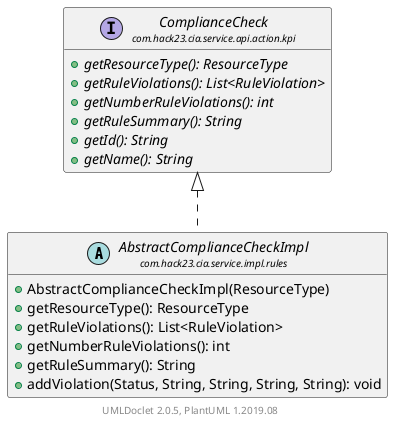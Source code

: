 @startuml
    set namespaceSeparator none
    hide empty fields
    hide empty methods

    abstract class "<size:14>AbstractComplianceCheckImpl\n<size:10>com.hack23.cia.service.impl.rules" as com.hack23.cia.service.impl.rules.AbstractComplianceCheckImpl [[AbstractComplianceCheckImpl.html]] {
        +AbstractComplianceCheckImpl(ResourceType)
        +getResourceType(): ResourceType
        +getRuleViolations(): List<RuleViolation>
        +getNumberRuleViolations(): int
        +getRuleSummary(): String
        +addViolation(Status, String, String, String, String): void
    }

    interface "<size:14>ComplianceCheck\n<size:10>com.hack23.cia.service.api.action.kpi" as com.hack23.cia.service.api.action.kpi.ComplianceCheck {
        {abstract} +getResourceType(): ResourceType
        {abstract} +getRuleViolations(): List<RuleViolation>
        {abstract} +getNumberRuleViolations(): int
        {abstract} +getRuleSummary(): String
        {abstract} +getId(): String
        {abstract} +getName(): String
    }

    com.hack23.cia.service.api.action.kpi.ComplianceCheck <|.. com.hack23.cia.service.impl.rules.AbstractComplianceCheckImpl

    center footer UMLDoclet 2.0.5, PlantUML 1.2019.08
@enduml
